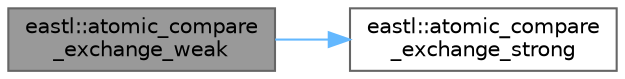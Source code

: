 digraph "eastl::atomic_compare_exchange_weak"
{
 // LATEX_PDF_SIZE
  bgcolor="transparent";
  edge [fontname=Helvetica,fontsize=10,labelfontname=Helvetica,labelfontsize=10];
  node [fontname=Helvetica,fontsize=10,shape=box,height=0.2,width=0.4];
  rankdir="LR";
  Node1 [id="Node000001",label="eastl::atomic_compare\l_exchange_weak",height=0.2,width=0.4,color="gray40", fillcolor="grey60", style="filled", fontcolor="black",tooltip=" "];
  Node1 -> Node2 [id="edge2_Node000001_Node000002",color="steelblue1",style="solid",tooltip=" "];
  Node2 [id="Node000002",label="eastl::atomic_compare\l_exchange_strong",height=0.2,width=0.4,color="grey40", fillcolor="white", style="filled",URL="$namespaceeastl.html#a7ca17aecbc4286d0cfec5b024b6892f5",tooltip=" "];
}
